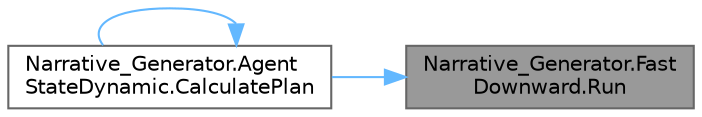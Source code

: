 digraph "Narrative_Generator.FastDownward.Run"
{
 // LATEX_PDF_SIZE
  bgcolor="transparent";
  edge [fontname=Helvetica,fontsize=10,labelfontname=Helvetica,labelfontsize=10];
  node [fontname=Helvetica,fontsize=10,shape=box,height=0.2,width=0.4];
  rankdir="RL";
  Node1 [label="Narrative_Generator.Fast\lDownward.Run",height=0.2,width=0.4,color="gray40", fillcolor="grey60", style="filled", fontcolor="black",tooltip="The method that starts the planner."];
  Node1 -> Node2 [dir="back",color="steelblue1",style="solid"];
  Node2 [label="Narrative_Generator.Agent\lStateDynamic.CalculatePlan",height=0.2,width=0.4,color="grey40", fillcolor="white", style="filled",URL="$class_narrative___generator_1_1_agent_state_dynamic.html#aef438ac549caf27382b2c01cf2a218c6",tooltip="Calculate an action plan for the agent based on PDDL files with descriptions of the domain and proble..."];
  Node2 -> Node2 [dir="back",color="steelblue1",style="solid"];
}
